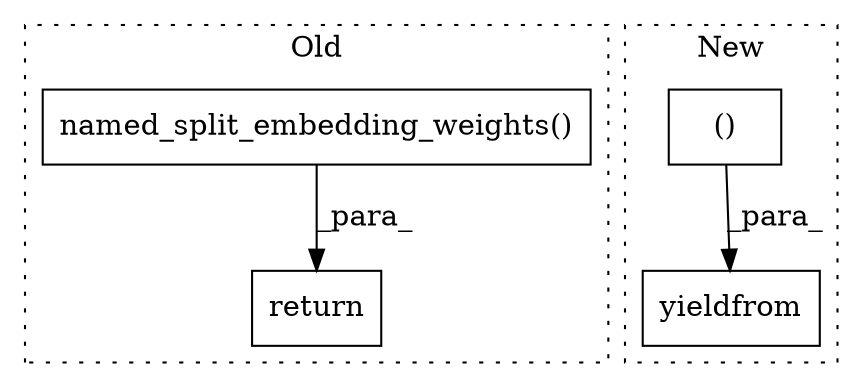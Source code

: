 digraph G {
subgraph cluster0 {
1 [label="return" a="93" s="23931" l="7" shape="box"];
4 [label="named_split_embedding_weights()" a="75" s="23938,24006" l="35,1" shape="box"];
label = "Old";
style="dotted";
}
subgraph cluster1 {
2 [label="yieldfrom" a="77" s="24307" l="11" shape="box"];
3 [label="()" a="54" s="24318" l="2" shape="box"];
label = "New";
style="dotted";
}
3 -> 2 [label="_para_"];
4 -> 1 [label="_para_"];
}